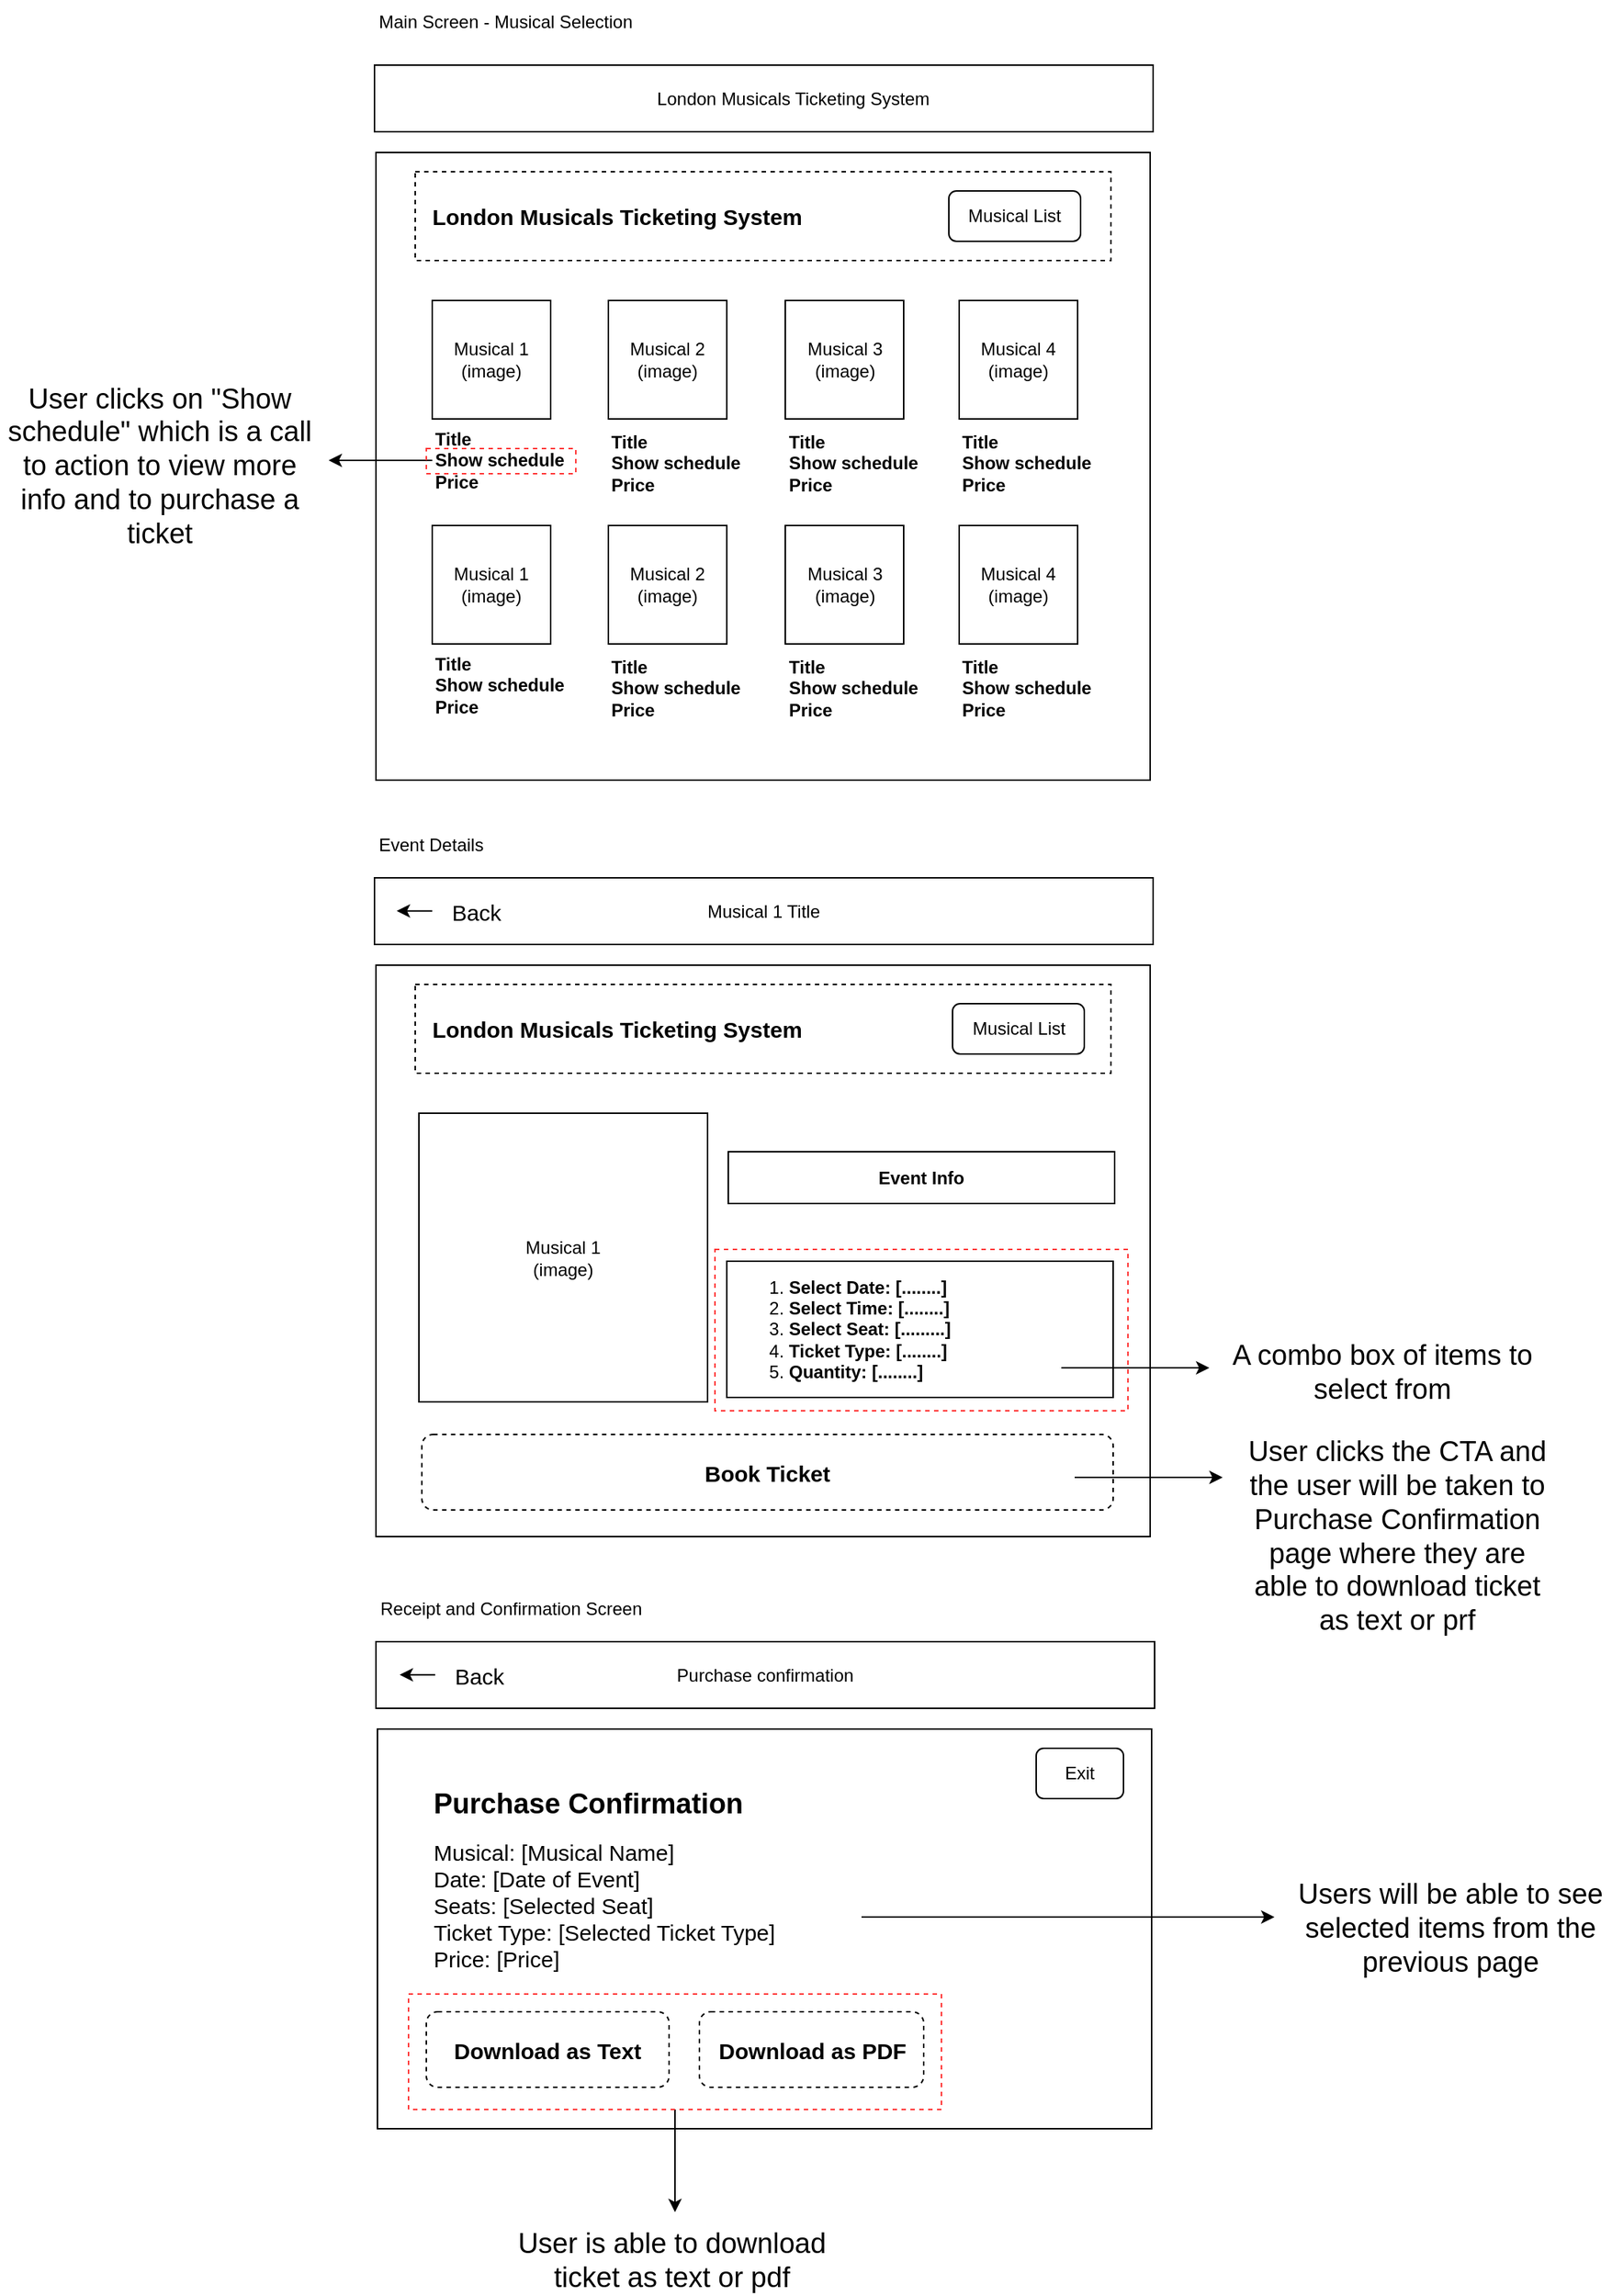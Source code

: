 <mxfile version="20.2.3" type="device"><diagram id="qjxKXckqw01PcG7dSUac" name="Page-1"><mxGraphModel dx="1815" dy="685" grid="0" gridSize="10" guides="1" tooltips="1" connect="1" arrows="1" fold="1" page="1" pageScale="1" pageWidth="827" pageHeight="1169" math="0" shadow="0"><root><mxCell id="0"/><mxCell id="1" parent="0"/><mxCell id="QwnGneRzbHYix-fMSFJI-3" value="" style="rounded=0;whiteSpace=wrap;html=1;" vertex="1" parent="1"><mxGeometry x="140" y="228" width="523" height="424" as="geometry"/></mxCell><mxCell id="QwnGneRzbHYix-fMSFJI-23" value="" style="rounded=0;whiteSpace=wrap;html=1;fontSize=15;dashed=1;" vertex="1" parent="1"><mxGeometry x="166.5" y="241" width="470" height="60" as="geometry"/></mxCell><mxCell id="QwnGneRzbHYix-fMSFJI-1" value="Main Screen - Musical Selection" style="text;html=1;strokeColor=none;fillColor=none;align=left;verticalAlign=middle;whiteSpace=wrap;rounded=0;" vertex="1" parent="1"><mxGeometry x="140" y="125" width="203" height="30" as="geometry"/></mxCell><mxCell id="QwnGneRzbHYix-fMSFJI-2" value="&lt;blockquote style=&quot;margin: 0 0 0 40px; border: none; padding: 0px;&quot;&gt;&lt;span class=&quot;hljs-variable&quot;&gt;London&lt;/span&gt; &lt;span class=&quot;hljs-variable&quot;&gt;Musicals&lt;/span&gt; &lt;span class=&quot;hljs-variable&quot;&gt;Ticketing&lt;/span&gt; &lt;span class=&quot;hljs-variable&quot;&gt;System&lt;/span&gt;&lt;/blockquote&gt;" style="rounded=0;whiteSpace=wrap;html=1;" vertex="1" parent="1"><mxGeometry x="139" y="169" width="526" height="45" as="geometry"/></mxCell><mxCell id="QwnGneRzbHYix-fMSFJI-4" value="Musical 1&lt;br&gt;(image)" style="whiteSpace=wrap;html=1;aspect=fixed;" vertex="1" parent="1"><mxGeometry x="178" y="328" width="80" height="80" as="geometry"/></mxCell><mxCell id="QwnGneRzbHYix-fMSFJI-5" value="Musical 2&lt;br&gt;(image)" style="whiteSpace=wrap;html=1;aspect=fixed;" vertex="1" parent="1"><mxGeometry x="297" y="328" width="80" height="80" as="geometry"/></mxCell><mxCell id="QwnGneRzbHYix-fMSFJI-6" value="Musical 3&lt;br&gt;(image)" style="whiteSpace=wrap;html=1;aspect=fixed;" vertex="1" parent="1"><mxGeometry x="416.5" y="328" width="80" height="80" as="geometry"/></mxCell><mxCell id="QwnGneRzbHYix-fMSFJI-7" value="Musical 4&lt;br&gt;(image)" style="whiteSpace=wrap;html=1;aspect=fixed;" vertex="1" parent="1"><mxGeometry x="534" y="328" width="80" height="80" as="geometry"/></mxCell><mxCell id="QwnGneRzbHYix-fMSFJI-8" value="&lt;b&gt;Title&lt;br&gt;Show schedule&lt;br&gt;Price&lt;/b&gt;&lt;b&gt;&lt;br&gt;&lt;/b&gt;" style="text;html=1;strokeColor=none;fillColor=none;align=left;verticalAlign=middle;whiteSpace=wrap;rounded=0;" vertex="1" parent="1"><mxGeometry x="178" y="414" width="104" height="44" as="geometry"/></mxCell><mxCell id="QwnGneRzbHYix-fMSFJI-9" value="&lt;b&gt;Title&lt;br&gt;Show schedule&lt;br&gt;Price&lt;/b&gt;&lt;b&gt;&lt;br&gt;&lt;/b&gt;" style="text;html=1;strokeColor=none;fillColor=none;align=left;verticalAlign=middle;whiteSpace=wrap;rounded=0;" vertex="1" parent="1"><mxGeometry x="297" y="416" width="104" height="44" as="geometry"/></mxCell><mxCell id="QwnGneRzbHYix-fMSFJI-10" value="&lt;b&gt;Title&lt;br&gt;Show schedule&lt;br&gt;Price&lt;/b&gt;&lt;b&gt;&lt;br&gt;&lt;/b&gt;" style="text;html=1;strokeColor=none;fillColor=none;align=left;verticalAlign=middle;whiteSpace=wrap;rounded=0;" vertex="1" parent="1"><mxGeometry x="416.5" y="416" width="104" height="44" as="geometry"/></mxCell><mxCell id="QwnGneRzbHYix-fMSFJI-11" value="&lt;b&gt;Title&lt;br&gt;Show schedule&lt;br&gt;Price&lt;/b&gt;&lt;b&gt;&lt;br&gt;&lt;/b&gt;" style="text;html=1;strokeColor=none;fillColor=none;align=left;verticalAlign=middle;whiteSpace=wrap;rounded=0;" vertex="1" parent="1"><mxGeometry x="534" y="416" width="104" height="44" as="geometry"/></mxCell><mxCell id="QwnGneRzbHYix-fMSFJI-14" value="Musical 1&lt;br&gt;(image)" style="whiteSpace=wrap;html=1;aspect=fixed;" vertex="1" parent="1"><mxGeometry x="178" y="480" width="80" height="80" as="geometry"/></mxCell><mxCell id="QwnGneRzbHYix-fMSFJI-15" value="Musical 2&lt;br&gt;(image)" style="whiteSpace=wrap;html=1;aspect=fixed;" vertex="1" parent="1"><mxGeometry x="297" y="480" width="80" height="80" as="geometry"/></mxCell><mxCell id="QwnGneRzbHYix-fMSFJI-16" value="Musical 3&lt;br&gt;(image)" style="whiteSpace=wrap;html=1;aspect=fixed;" vertex="1" parent="1"><mxGeometry x="416.5" y="480" width="80" height="80" as="geometry"/></mxCell><mxCell id="QwnGneRzbHYix-fMSFJI-17" value="Musical 4&lt;br&gt;(image)" style="whiteSpace=wrap;html=1;aspect=fixed;" vertex="1" parent="1"><mxGeometry x="534" y="480" width="80" height="80" as="geometry"/></mxCell><mxCell id="QwnGneRzbHYix-fMSFJI-18" value="&lt;b&gt;Title&lt;br&gt;Show schedule&lt;br&gt;Price&lt;br&gt;&lt;/b&gt;" style="text;html=1;strokeColor=none;fillColor=none;align=left;verticalAlign=middle;whiteSpace=wrap;rounded=0;" vertex="1" parent="1"><mxGeometry x="178" y="566" width="104" height="44" as="geometry"/></mxCell><mxCell id="QwnGneRzbHYix-fMSFJI-19" value="&lt;b&gt;Title&lt;br&gt;Show schedule&lt;br&gt;Price&lt;/b&gt;&lt;b&gt;&lt;br&gt;&lt;/b&gt;" style="text;html=1;strokeColor=none;fillColor=none;align=left;verticalAlign=middle;whiteSpace=wrap;rounded=0;" vertex="1" parent="1"><mxGeometry x="297" y="568" width="104" height="44" as="geometry"/></mxCell><mxCell id="QwnGneRzbHYix-fMSFJI-20" value="&lt;b&gt;Title&lt;br&gt;Show schedule&lt;br&gt;Price&lt;/b&gt;&lt;b&gt;&lt;br&gt;&lt;/b&gt;" style="text;html=1;strokeColor=none;fillColor=none;align=left;verticalAlign=middle;whiteSpace=wrap;rounded=0;" vertex="1" parent="1"><mxGeometry x="416.5" y="568" width="104" height="44" as="geometry"/></mxCell><mxCell id="QwnGneRzbHYix-fMSFJI-21" value="&lt;b&gt;Title&lt;br&gt;Show schedule&lt;br&gt;Price&lt;/b&gt;&lt;b&gt;&lt;br&gt;&lt;/b&gt;" style="text;html=1;strokeColor=none;fillColor=none;align=left;verticalAlign=middle;whiteSpace=wrap;rounded=0;" vertex="1" parent="1"><mxGeometry x="534" y="568" width="104" height="44" as="geometry"/></mxCell><mxCell id="QwnGneRzbHYix-fMSFJI-22" value="&lt;b style=&quot;font-size: 15px;&quot;&gt;&lt;span class=&quot;hljs-variable&quot;&gt;London&lt;/span&gt;&amp;nbsp;&lt;span class=&quot;hljs-variable&quot;&gt;Musicals&lt;/span&gt;&amp;nbsp;&lt;span class=&quot;hljs-variable&quot;&gt;Ticketing&lt;/span&gt;&amp;nbsp;&lt;span class=&quot;hljs-variable&quot;&gt;System&lt;/span&gt;&lt;/b&gt;" style="text;html=1;strokeColor=none;fillColor=none;align=center;verticalAlign=middle;whiteSpace=wrap;rounded=0;" vertex="1" parent="1"><mxGeometry x="273" y="256" width="60" height="30" as="geometry"/></mxCell><mxCell id="QwnGneRzbHYix-fMSFJI-24" value="" style="rounded=0;whiteSpace=wrap;html=1;" vertex="1" parent="1"><mxGeometry x="140" y="777" width="523" height="386" as="geometry"/></mxCell><mxCell id="QwnGneRzbHYix-fMSFJI-25" value="" style="rounded=0;whiteSpace=wrap;html=1;fontSize=15;dashed=1;" vertex="1" parent="1"><mxGeometry x="166.5" y="790" width="470" height="60" as="geometry"/></mxCell><mxCell id="QwnGneRzbHYix-fMSFJI-26" value="Musical 1 Title" style="rounded=0;whiteSpace=wrap;html=1;" vertex="1" parent="1"><mxGeometry x="139" y="718" width="526" height="45" as="geometry"/></mxCell><mxCell id="QwnGneRzbHYix-fMSFJI-27" value="Musical 1&lt;br&gt;(image)" style="whiteSpace=wrap;html=1;aspect=fixed;" vertex="1" parent="1"><mxGeometry x="169" y="877" width="195" height="195" as="geometry"/></mxCell><mxCell id="QwnGneRzbHYix-fMSFJI-31" value="&lt;div style=&quot;&quot;&gt;&lt;b&gt;Event Info&lt;/b&gt;&lt;/div&gt;" style="text;html=1;strokeColor=default;fillColor=none;align=center;verticalAlign=middle;whiteSpace=wrap;rounded=0;" vertex="1" parent="1"><mxGeometry x="378" y="903" width="261" height="35" as="geometry"/></mxCell><mxCell id="QwnGneRzbHYix-fMSFJI-35" value="Musical List" style="rounded=1;whiteSpace=wrap;html=1;" vertex="1" parent="1"><mxGeometry x="529.5" y="803" width="89" height="34" as="geometry"/></mxCell><mxCell id="QwnGneRzbHYix-fMSFJI-44" value="&lt;b style=&quot;font-size: 15px;&quot;&gt;&lt;span class=&quot;hljs-variable&quot;&gt;London&lt;/span&gt;&amp;nbsp;&lt;span class=&quot;hljs-variable&quot;&gt;Musicals&lt;/span&gt;&amp;nbsp;&lt;span class=&quot;hljs-variable&quot;&gt;Ticketing&lt;/span&gt;&amp;nbsp;&lt;span class=&quot;hljs-variable&quot;&gt;System&lt;/span&gt;&lt;/b&gt;" style="text;html=1;strokeColor=none;fillColor=none;align=center;verticalAlign=middle;whiteSpace=wrap;rounded=0;" vertex="1" parent="1"><mxGeometry x="273" y="805" width="60" height="30" as="geometry"/></mxCell><mxCell id="QwnGneRzbHYix-fMSFJI-45" value="Event Details" style="text;html=1;strokeColor=none;fillColor=none;align=left;verticalAlign=middle;whiteSpace=wrap;rounded=0;" vertex="1" parent="1"><mxGeometry x="140" y="681" width="203" height="30" as="geometry"/></mxCell><mxCell id="QwnGneRzbHYix-fMSFJI-46" value="&lt;b&gt;Book Ticket&lt;/b&gt;" style="rounded=1;whiteSpace=wrap;html=1;dashed=1;fontSize=15;strokeColor=default;" vertex="1" parent="1"><mxGeometry x="171" y="1094" width="467" height="51" as="geometry"/></mxCell><mxCell id="QwnGneRzbHYix-fMSFJI-48" value="&lt;div style=&quot;&quot;&gt;&lt;div&gt;&lt;b&gt;&lt;br&gt;&lt;/b&gt;&lt;/div&gt;&lt;ol&gt;&lt;li&gt;&lt;b&gt;Select Date: [........]&lt;/b&gt;&lt;/li&gt;&lt;li&gt;&lt;b&gt;Select Time: [........]&lt;/b&gt;&lt;/li&gt;&lt;li&gt;&lt;b&gt;Select Seat: [.........]&lt;/b&gt;&lt;/li&gt;&lt;li&gt;&lt;b&gt;Ticket Type: [........]&lt;/b&gt;&lt;/li&gt;&lt;li&gt;&lt;b&gt;Quantity: [........]&lt;/b&gt;&lt;/li&gt;&lt;/ol&gt;&lt;/div&gt;&lt;div style=&quot;&quot;&gt;&lt;b&gt;&lt;br&gt;&lt;/b&gt;&lt;/div&gt;" style="text;html=1;strokeColor=default;fillColor=none;align=left;verticalAlign=middle;whiteSpace=wrap;rounded=0;" vertex="1" parent="1"><mxGeometry x="377" y="977" width="261" height="92" as="geometry"/></mxCell><mxCell id="QwnGneRzbHYix-fMSFJI-50" value="" style="rounded=0;whiteSpace=wrap;html=1;" vertex="1" parent="1"><mxGeometry x="141" y="1293" width="523" height="270" as="geometry"/></mxCell><mxCell id="QwnGneRzbHYix-fMSFJI-52" value="Purchase confirmation" style="rounded=0;whiteSpace=wrap;html=1;" vertex="1" parent="1"><mxGeometry x="140" y="1234" width="526" height="45" as="geometry"/></mxCell><mxCell id="QwnGneRzbHYix-fMSFJI-57" value="Receipt and Confirmation Screen" style="text;html=1;strokeColor=none;fillColor=none;align=left;verticalAlign=middle;whiteSpace=wrap;rounded=0;" vertex="1" parent="1"><mxGeometry x="141" y="1197" width="203" height="30" as="geometry"/></mxCell><mxCell id="QwnGneRzbHYix-fMSFJI-58" value="&lt;b&gt;Download as Text&lt;/b&gt;" style="rounded=1;whiteSpace=wrap;html=1;dashed=1;fontSize=15;strokeColor=default;" vertex="1" parent="1"><mxGeometry x="174" y="1484" width="164" height="51" as="geometry"/></mxCell><mxCell id="QwnGneRzbHYix-fMSFJI-62" value="" style="endArrow=classic;html=1;rounded=0;fontSize=15;" edge="1" parent="1"><mxGeometry width="50" height="50" relative="1" as="geometry"><mxPoint x="178" y="740.33" as="sourcePoint"/><mxPoint x="154" y="740.33" as="targetPoint"/></mxGeometry></mxCell><mxCell id="QwnGneRzbHYix-fMSFJI-63" value="Back" style="text;html=1;strokeColor=none;fillColor=none;align=center;verticalAlign=middle;whiteSpace=wrap;rounded=0;dashed=1;fontSize=15;" vertex="1" parent="1"><mxGeometry x="178" y="725.5" width="60" height="30" as="geometry"/></mxCell><mxCell id="QwnGneRzbHYix-fMSFJI-64" value="" style="endArrow=classic;html=1;rounded=0;fontSize=15;" edge="1" parent="1"><mxGeometry width="50" height="50" relative="1" as="geometry"><mxPoint x="180" y="1256.33" as="sourcePoint"/><mxPoint x="156" y="1256.33" as="targetPoint"/></mxGeometry></mxCell><mxCell id="QwnGneRzbHYix-fMSFJI-65" value="Back" style="text;html=1;strokeColor=none;fillColor=none;align=center;verticalAlign=middle;whiteSpace=wrap;rounded=0;dashed=1;fontSize=15;" vertex="1" parent="1"><mxGeometry x="180" y="1241.5" width="60" height="30" as="geometry"/></mxCell><mxCell id="QwnGneRzbHYix-fMSFJI-66" value="&lt;b&gt;Download as PDF&lt;/b&gt;" style="rounded=1;whiteSpace=wrap;html=1;dashed=1;fontSize=15;strokeColor=default;" vertex="1" parent="1"><mxGeometry x="358.5" y="1484" width="151.5" height="51" as="geometry"/></mxCell><mxCell id="QwnGneRzbHYix-fMSFJI-68" value="&lt;h1 style=&quot;font-size: 19px;&quot;&gt;Purchase Confirmation&lt;/h1&gt;&lt;div&gt;Musical: [Musical Name]&lt;/div&gt;&lt;div&gt;Date: [Date of Event]&lt;/div&gt;&lt;div&gt;Seats: [Selected Seat]&lt;/div&gt;&lt;div&gt;Ticket Type: [Selected Ticket Type]&lt;/div&gt;&lt;div&gt;Price: [Price]&lt;/div&gt;" style="text;html=1;strokeColor=none;fillColor=none;spacing=5;spacingTop=-20;whiteSpace=wrap;overflow=hidden;rounded=0;dashed=1;fontSize=15;" vertex="1" parent="1"><mxGeometry x="174" y="1330" width="412" height="146" as="geometry"/></mxCell><mxCell id="QwnGneRzbHYix-fMSFJI-69" value="Exit" style="rounded=1;whiteSpace=wrap;html=1;" vertex="1" parent="1"><mxGeometry x="586" y="1306" width="59" height="34" as="geometry"/></mxCell><mxCell id="QwnGneRzbHYix-fMSFJI-70" value="Musical List" style="rounded=1;whiteSpace=wrap;html=1;" vertex="1" parent="1"><mxGeometry x="527" y="254" width="89" height="34" as="geometry"/></mxCell><mxCell id="QwnGneRzbHYix-fMSFJI-72" value="" style="endArrow=classic;html=1;rounded=0;fontSize=19;exitX=0;exitY=0.5;exitDx=0;exitDy=0;" edge="1" parent="1" source="QwnGneRzbHYix-fMSFJI-8"><mxGeometry width="50" height="50" relative="1" as="geometry"><mxPoint x="85" y="497" as="sourcePoint"/><mxPoint x="108" y="436" as="targetPoint"/></mxGeometry></mxCell><mxCell id="QwnGneRzbHYix-fMSFJI-73" value="" style="rounded=0;whiteSpace=wrap;html=1;dashed=1;fontSize=19;strokeColor=#FF3333;fillColor=none;" vertex="1" parent="1"><mxGeometry x="174" y="428" width="101" height="17" as="geometry"/></mxCell><mxCell id="QwnGneRzbHYix-fMSFJI-75" value="User clicks on &quot;Show schedule&quot; which is a call to action to view more info and to purchase a ticket" style="text;html=1;strokeColor=none;fillColor=none;align=center;verticalAlign=middle;whiteSpace=wrap;rounded=0;dashed=1;fontSize=19;" vertex="1" parent="1"><mxGeometry x="-114" y="425" width="216" height="30" as="geometry"/></mxCell><mxCell id="QwnGneRzbHYix-fMSFJI-76" value="" style="rounded=0;whiteSpace=wrap;html=1;dashed=1;fontSize=19;strokeColor=#FF3333;fillColor=none;" vertex="1" parent="1"><mxGeometry x="369" y="969" width="279" height="109" as="geometry"/></mxCell><mxCell id="QwnGneRzbHYix-fMSFJI-77" value="" style="endArrow=classic;html=1;rounded=0;fontSize=19;" edge="1" parent="1"><mxGeometry width="50" height="50" relative="1" as="geometry"><mxPoint x="603" y="1049" as="sourcePoint"/><mxPoint x="703" y="1049" as="targetPoint"/></mxGeometry></mxCell><mxCell id="QwnGneRzbHYix-fMSFJI-78" value="A combo box of items to select from" style="text;html=1;strokeColor=none;fillColor=none;align=center;verticalAlign=middle;whiteSpace=wrap;rounded=0;dashed=1;fontSize=19;" vertex="1" parent="1"><mxGeometry x="712" y="1037" width="216" height="30" as="geometry"/></mxCell><mxCell id="QwnGneRzbHYix-fMSFJI-79" value="" style="endArrow=classic;html=1;rounded=0;fontSize=19;" edge="1" parent="1"><mxGeometry width="50" height="50" relative="1" as="geometry"><mxPoint x="612" y="1123.0" as="sourcePoint"/><mxPoint x="712" y="1123.0" as="targetPoint"/></mxGeometry></mxCell><mxCell id="QwnGneRzbHYix-fMSFJI-80" value="User clicks the CTA and the user will be taken to Purchase Confirmation page where they are able to download ticket as text or prf" style="text;html=1;strokeColor=none;fillColor=none;align=center;verticalAlign=middle;whiteSpace=wrap;rounded=0;dashed=1;fontSize=19;" vertex="1" parent="1"><mxGeometry x="722" y="1148" width="216" height="30" as="geometry"/></mxCell><mxCell id="QwnGneRzbHYix-fMSFJI-81" value="" style="endArrow=classic;html=1;rounded=0;fontSize=19;" edge="1" parent="1"><mxGeometry width="50" height="50" relative="1" as="geometry"><mxPoint x="468" y="1420" as="sourcePoint"/><mxPoint x="747" y="1420" as="targetPoint"/></mxGeometry></mxCell><mxCell id="QwnGneRzbHYix-fMSFJI-82" value="Users will be able to see selected items from the previous page" style="text;html=1;strokeColor=none;fillColor=none;align=center;verticalAlign=middle;whiteSpace=wrap;rounded=0;dashed=1;fontSize=19;" vertex="1" parent="1"><mxGeometry x="758" y="1413" width="216" height="30" as="geometry"/></mxCell><mxCell id="QwnGneRzbHYix-fMSFJI-85" style="edgeStyle=orthogonalEdgeStyle;rounded=0;orthogonalLoop=1;jettySize=auto;html=1;fontSize=19;" edge="1" parent="1" source="QwnGneRzbHYix-fMSFJI-84"><mxGeometry relative="1" as="geometry"><mxPoint x="342" y="1619.381" as="targetPoint"/></mxGeometry></mxCell><mxCell id="QwnGneRzbHYix-fMSFJI-84" value="" style="rounded=0;whiteSpace=wrap;html=1;dashed=1;fontSize=19;strokeColor=#FF3333;fillColor=none;" vertex="1" parent="1"><mxGeometry x="162" y="1472" width="360" height="78" as="geometry"/></mxCell><mxCell id="QwnGneRzbHYix-fMSFJI-86" value="User is able to download ticket as text or pdf" style="text;html=1;strokeColor=none;fillColor=none;align=center;verticalAlign=middle;whiteSpace=wrap;rounded=0;dashed=1;fontSize=19;" vertex="1" parent="1"><mxGeometry x="216" y="1637" width="248" height="30" as="geometry"/></mxCell></root></mxGraphModel></diagram></mxfile>